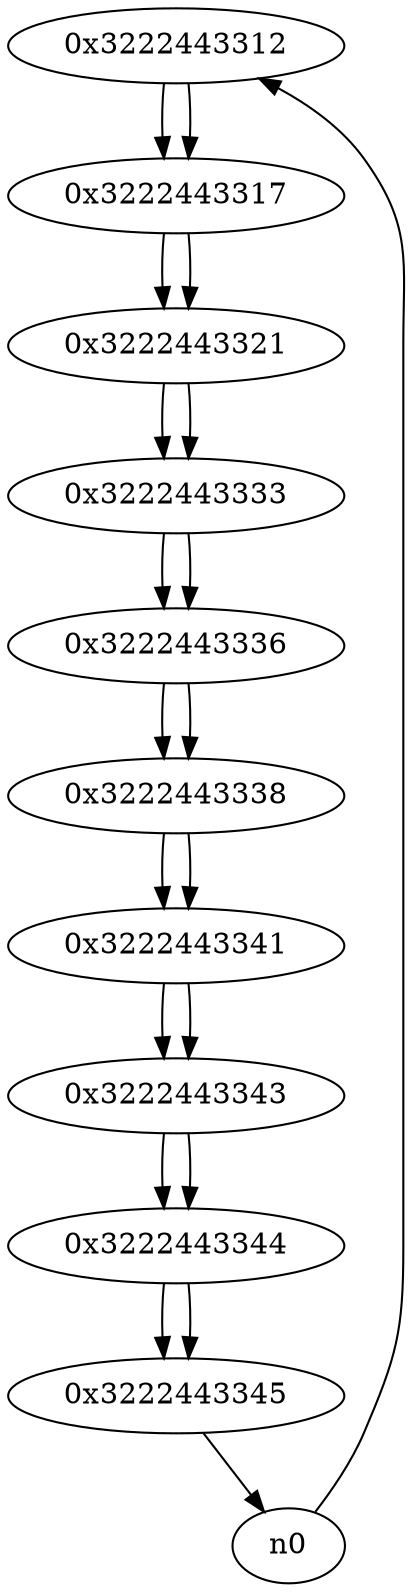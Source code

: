 digraph G{
/* nodes */
  n1 [label="0x3222443312"]
  n2 [label="0x3222443317"]
  n3 [label="0x3222443321"]
  n4 [label="0x3222443333"]
  n5 [label="0x3222443336"]
  n6 [label="0x3222443338"]
  n7 [label="0x3222443341"]
  n8 [label="0x3222443343"]
  n9 [label="0x3222443344"]
  n10 [label="0x3222443345"]
/* edges */
n1 -> n2;
n0 -> n1;
n2 -> n3;
n1 -> n2;
n3 -> n4;
n2 -> n3;
n4 -> n5;
n3 -> n4;
n5 -> n6;
n4 -> n5;
n6 -> n7;
n5 -> n6;
n7 -> n8;
n6 -> n7;
n8 -> n9;
n7 -> n8;
n9 -> n10;
n8 -> n9;
n10 -> n0;
n9 -> n10;
}
